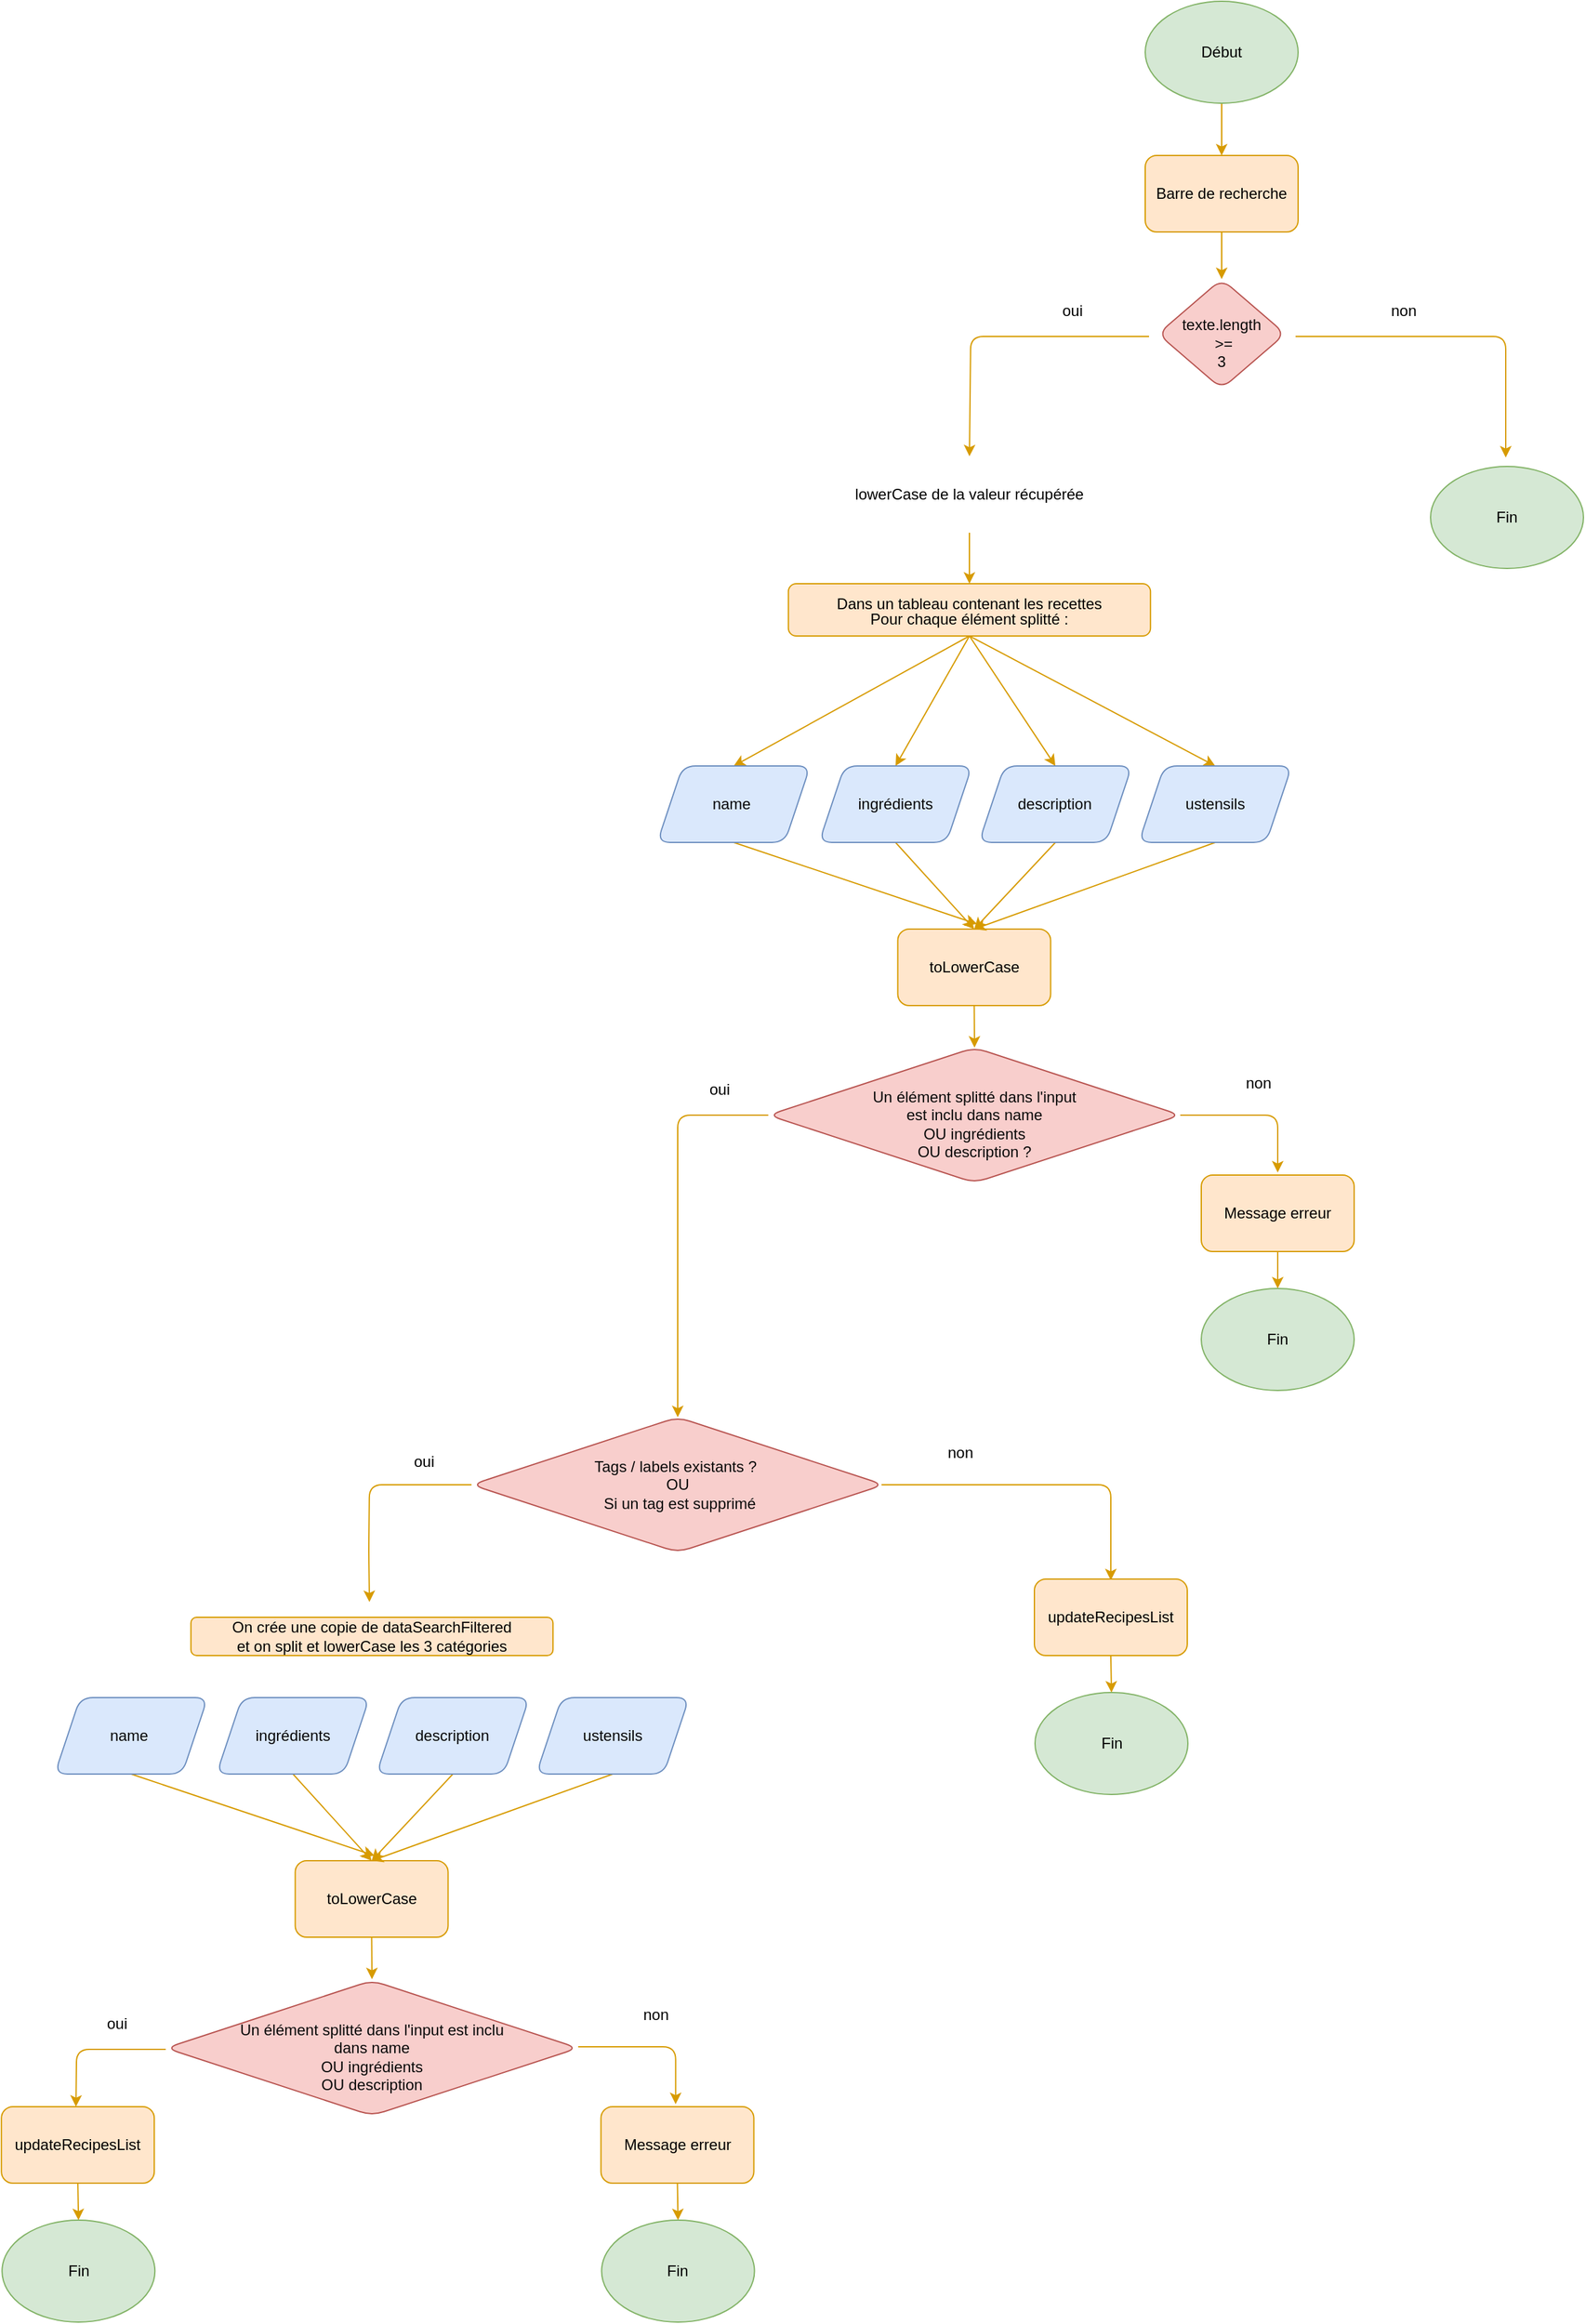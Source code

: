 <mxfile>
    <diagram id="NQIOjtHEV5vRsNlcfZZw" name="Page-1">
        <mxGraphModel dx="2023" dy="1059" grid="0" gridSize="10" guides="1" tooltips="1" connect="1" arrows="1" fold="1" page="0" pageScale="1" pageWidth="827" pageHeight="1169" background="#FFFFFF" math="0" shadow="0">
            <root>
                <mxCell id="0"/>
                <mxCell id="1" parent="0"/>
                <mxCell id="40" style="edgeStyle=none;html=1;exitX=1;exitY=0.5;exitDx=0;exitDy=0;entryX=0.5;entryY=0;entryDx=0;entryDy=0;rounded=1;fillColor=#ffe6cc;strokeColor=#d79b00;fontColor=#000000;" parent="1" edge="1">
                    <mxGeometry relative="1" as="geometry">
                        <Array as="points">
                            <mxPoint x="650" y="235"/>
                        </Array>
                        <mxPoint x="485" y="235" as="sourcePoint"/>
                        <mxPoint x="650" y="330" as="targetPoint"/>
                    </mxGeometry>
                </mxCell>
                <mxCell id="52" style="edgeStyle=none;html=1;exitX=0;exitY=0.5;exitDx=0;exitDy=0;entryX=0.5;entryY=0;entryDx=0;entryDy=0;rounded=1;fillColor=#ffe6cc;strokeColor=#d79b00;fontColor=#000000;" parent="1" target="99" edge="1">
                    <mxGeometry relative="1" as="geometry">
                        <Array as="points">
                            <mxPoint x="230" y="235"/>
                        </Array>
                        <mxPoint x="229" y="312" as="targetPoint"/>
                        <mxPoint x="370" y="235" as="sourcePoint"/>
                    </mxGeometry>
                </mxCell>
                <mxCell id="50" style="edgeStyle=none;html=1;exitX=1;exitY=0.5;exitDx=0;exitDy=0;entryX=0.5;entryY=0;entryDx=0;entryDy=0;rounded=1;fillColor=#ffe6cc;strokeColor=#d79b00;fontColor=#000000;" parent="1" edge="1">
                    <mxGeometry relative="1" as="geometry">
                        <Array as="points">
                            <mxPoint x="471" y="846"/>
                        </Array>
                        <mxPoint x="394.5" y="846" as="sourcePoint"/>
                        <mxPoint x="471" y="891" as="targetPoint"/>
                    </mxGeometry>
                </mxCell>
                <mxCell id="58" style="edgeStyle=none;html=1;exitX=0;exitY=0.5;exitDx=0;exitDy=0;entryX=0.5;entryY=0;entryDx=0;entryDy=0;rounded=1;fillColor=#ffe6cc;strokeColor=#d79b00;fontColor=#000000;" parent="1" target="118" edge="1">
                    <mxGeometry relative="1" as="geometry">
                        <Array as="points">
                            <mxPoint y="846"/>
                        </Array>
                        <mxPoint x="71.12" y="846" as="sourcePoint"/>
                        <mxPoint x="-6.38" y="891" as="targetPoint"/>
                    </mxGeometry>
                </mxCell>
                <mxCell id="113" style="edgeStyle=none;html=1;exitX=0.5;exitY=1;exitDx=0;exitDy=0;entryX=0.5;entryY=0;entryDx=0;entryDy=0;rounded=1;fillColor=#ffe6cc;strokeColor=#d79b00;fontColor=#000000;" parent="1" target="112" edge="1">
                    <mxGeometry relative="1" as="geometry">
                        <mxPoint x="471" y="951" as="sourcePoint"/>
                    </mxGeometry>
                </mxCell>
                <mxCell id="41" value="oui" style="text;html=1;strokeColor=#d79b00;fillColor=#ffe6cc;align=center;verticalAlign=middle;whiteSpace=wrap;rounded=1;fontColor=#000000;opacity=0;" parent="1" vertex="1">
                    <mxGeometry x="280" y="200" width="60" height="30" as="geometry"/>
                </mxCell>
                <mxCell id="42" value="non" style="text;html=1;strokeColor=#d79b00;fillColor=#ffe6cc;align=center;verticalAlign=middle;whiteSpace=wrap;rounded=1;fontColor=#000000;opacity=0;" parent="1" vertex="1">
                    <mxGeometry x="540" y="200" width="60" height="30" as="geometry"/>
                </mxCell>
                <mxCell id="48" value="oui" style="text;html=1;strokeColor=#d79b00;fillColor=#ffe6cc;align=center;verticalAlign=middle;whiteSpace=wrap;rounded=1;fontColor=#000000;opacity=0;" parent="1" vertex="1">
                    <mxGeometry x="2.62" y="811" width="60" height="30" as="geometry"/>
                </mxCell>
                <mxCell id="49" value="non" style="text;html=1;strokeColor=#d79b00;fillColor=#ffe6cc;align=center;verticalAlign=middle;whiteSpace=wrap;rounded=1;fontColor=#000000;opacity=0;" parent="1" vertex="1">
                    <mxGeometry x="426" y="806" width="60" height="30" as="geometry"/>
                </mxCell>
                <mxCell id="147" style="edgeStyle=none;html=1;exitX=0.5;exitY=1;exitDx=0;exitDy=0;entryX=0.5;entryY=0;entryDx=0;entryDy=0;rounded=1;fillColor=#ffe6cc;strokeColor=#d79b00;fontColor=#000000;" parent="1" source="55" target="102" edge="1">
                    <mxGeometry relative="1" as="geometry"/>
                </mxCell>
                <mxCell id="148" style="edgeStyle=none;html=1;exitX=0.5;exitY=1;exitDx=0;exitDy=0;entryX=0.5;entryY=0;entryDx=0;entryDy=0;rounded=1;fillColor=#ffe6cc;strokeColor=#d79b00;fontColor=#000000;" parent="1" source="55" target="103" edge="1">
                    <mxGeometry relative="1" as="geometry"/>
                </mxCell>
                <mxCell id="149" style="edgeStyle=none;html=1;exitX=0.5;exitY=1;exitDx=0;exitDy=0;entryX=0.5;entryY=0;entryDx=0;entryDy=0;rounded=1;fillColor=#ffe6cc;strokeColor=#d79b00;fontColor=#000000;" parent="1" source="55" target="104" edge="1">
                    <mxGeometry relative="1" as="geometry"/>
                </mxCell>
                <mxCell id="150" style="edgeStyle=none;html=1;exitX=0.5;exitY=1;exitDx=0;exitDy=0;entryX=0.5;entryY=0;entryDx=0;entryDy=0;rounded=1;fillColor=#ffe6cc;strokeColor=#d79b00;fontColor=#000000;" parent="1" source="55" target="105" edge="1">
                    <mxGeometry relative="1" as="geometry"/>
                </mxCell>
                <mxCell id="55" value="&lt;p style=&quot;line-height: 0%;&quot;&gt;&lt;span style=&quot;background-color: initial;&quot;&gt;Dans un tableau&amp;nbsp;contenant les recettes&lt;/span&gt;&lt;br&gt;&lt;/p&gt;&lt;p style=&quot;line-height: 0%;&quot;&gt;Pour chaque élément splitté :&lt;span style=&quot;background-color: initial;&quot;&gt;&lt;br&gt;&lt;/span&gt;&lt;/p&gt;" style="text;html=1;strokeColor=#d79b00;fillColor=#ffe6cc;align=center;verticalAlign=middle;whiteSpace=wrap;rounded=1;fontColor=#000000;" parent="1" vertex="1">
                    <mxGeometry x="86.88" y="429" width="284.25" height="41" as="geometry"/>
                </mxCell>
                <mxCell id="67" style="edgeStyle=none;html=1;exitX=1;exitY=0.5;exitDx=0;exitDy=0;rounded=1;fillColor=#ffe6cc;strokeColor=#d79b00;fontColor=#000000;" parent="1" edge="1">
                    <mxGeometry relative="1" as="geometry">
                        <Array as="points">
                            <mxPoint x="236.5" y="1136"/>
                            <mxPoint x="340" y="1136"/>
                        </Array>
                        <mxPoint x="160" y="1136" as="sourcePoint"/>
                        <mxPoint x="340" y="1211" as="targetPoint"/>
                    </mxGeometry>
                </mxCell>
                <mxCell id="68" style="edgeStyle=none;html=1;exitX=0;exitY=0.5;exitDx=0;exitDy=0;entryX=0.5;entryY=0;entryDx=0;entryDy=0;rounded=1;fillColor=#ffe6cc;strokeColor=#d79b00;fontColor=#000000;" parent="1" source="118" edge="1">
                    <mxGeometry relative="1" as="geometry">
                        <Array as="points">
                            <mxPoint x="-242" y="1136"/>
                            <mxPoint x="-242.5" y="1188"/>
                        </Array>
                        <mxPoint x="-160.37" y="1138" as="sourcePoint"/>
                        <mxPoint x="-242" y="1228" as="targetPoint"/>
                    </mxGeometry>
                </mxCell>
                <mxCell id="69" value="oui" style="text;html=1;strokeColor=#d79b00;fillColor=#ffe6cc;align=center;verticalAlign=middle;whiteSpace=wrap;rounded=1;fontColor=#000000;opacity=0;" parent="1" vertex="1">
                    <mxGeometry x="-228.87" y="1103" width="60" height="30" as="geometry"/>
                </mxCell>
                <mxCell id="70" value="non" style="text;html=1;strokeColor=#d79b00;fillColor=#ffe6cc;align=center;verticalAlign=middle;whiteSpace=wrap;rounded=1;fontColor=#000000;opacity=0;" parent="1" vertex="1">
                    <mxGeometry x="191.5" y="1096" width="60" height="30" as="geometry"/>
                </mxCell>
                <mxCell id="77" style="edgeStyle=none;html=1;exitX=1;exitY=0.5;exitDx=0;exitDy=0;entryX=0.5;entryY=0;entryDx=0;entryDy=0;rounded=1;fillColor=#ffe6cc;strokeColor=#d79b00;fontColor=#000000;" parent="1" edge="1">
                    <mxGeometry relative="1" as="geometry">
                        <Array as="points">
                            <mxPoint x="-1.63" y="1577"/>
                        </Array>
                        <mxPoint x="-78.13" y="1577" as="sourcePoint"/>
                        <mxPoint x="-1.63" y="1622" as="targetPoint"/>
                    </mxGeometry>
                </mxCell>
                <mxCell id="78" style="edgeStyle=none;html=1;exitX=0;exitY=0.5;exitDx=0;exitDy=0;entryX=0.5;entryY=0;entryDx=0;entryDy=0;rounded=1;fillColor=#ffe6cc;strokeColor=#d79b00;fontColor=#000000;" parent="1" edge="1">
                    <mxGeometry relative="1" as="geometry">
                        <Array as="points">
                            <mxPoint x="-471.89" y="1579"/>
                        </Array>
                        <mxPoint x="-401.89" y="1579" as="sourcePoint"/>
                        <mxPoint x="-472.39" y="1624" as="targetPoint"/>
                    </mxGeometry>
                </mxCell>
                <mxCell id="84" value="oui" style="text;html=1;strokeColor=#d79b00;fillColor=#ffe6cc;align=center;verticalAlign=middle;whiteSpace=wrap;rounded=1;fontColor=#000000;opacity=0;" parent="1" vertex="1">
                    <mxGeometry x="-470.39" y="1544" width="60" height="30" as="geometry"/>
                </mxCell>
                <mxCell id="85" value="non" style="text;html=1;strokeColor=#d79b00;fillColor=#ffe6cc;align=center;verticalAlign=middle;whiteSpace=wrap;rounded=1;fontColor=#000000;opacity=0;" parent="1" vertex="1">
                    <mxGeometry x="-46.63" y="1537" width="60" height="30" as="geometry"/>
                </mxCell>
                <mxCell id="86" value="On crée une copie de&amp;nbsp;dataSearchFiltered&lt;br&gt;et on split et lowerCase les 3 catégories" style="text;html=1;strokeColor=#d79b00;fillColor=#ffe6cc;align=center;verticalAlign=middle;whiteSpace=wrap;rounded=1;fontColor=#000000;" parent="1" vertex="1">
                    <mxGeometry x="-382.13" y="1240" width="284.25" height="30" as="geometry"/>
                </mxCell>
                <mxCell id="144" style="edgeStyle=none;html=1;exitX=0.5;exitY=1;exitDx=0;exitDy=0;entryX=0.5;entryY=0;entryDx=0;entryDy=0;rounded=1;fillColor=#ffe6cc;strokeColor=#d79b00;fontColor=#000000;" parent="1" source="94" target="96" edge="1">
                    <mxGeometry relative="1" as="geometry"/>
                </mxCell>
                <mxCell id="94" value="Début" style="ellipse;whiteSpace=wrap;html=1;rounded=1;fillColor=#d5e8d4;strokeColor=#82b366;fontColor=#000000;" parent="1" vertex="1">
                    <mxGeometry x="367" y="-28" width="120" height="80" as="geometry"/>
                </mxCell>
                <mxCell id="143" style="edgeStyle=none;html=1;exitX=0.5;exitY=1;exitDx=0;exitDy=0;entryX=0.5;entryY=0;entryDx=0;entryDy=0;rounded=1;fillColor=#ffe6cc;strokeColor=#d79b00;fontColor=#000000;" parent="1" source="96" target="97" edge="1">
                    <mxGeometry relative="1" as="geometry"/>
                </mxCell>
                <mxCell id="96" value="Barre de recherche" style="rounded=1;whiteSpace=wrap;html=1;fillColor=#ffe6cc;strokeColor=#d79b00;fontColor=#000000;" parent="1" vertex="1">
                    <mxGeometry x="367" y="93" width="120" height="60" as="geometry"/>
                </mxCell>
                <mxCell id="97" value="&lt;br&gt;texte.length&lt;br&gt;&amp;nbsp;&amp;gt;= &lt;br&gt;3" style="rhombus;whiteSpace=wrap;html=1;rounded=1;fillColor=#f8cecc;strokeColor=#b85450;fontColor=#0A0A0A;" parent="1" vertex="1">
                    <mxGeometry x="377" y="190" width="100" height="86" as="geometry"/>
                </mxCell>
                <mxCell id="98" value="Fin" style="ellipse;whiteSpace=wrap;html=1;rounded=1;fillColor=#d5e8d4;strokeColor=#82b366;fontColor=#000000;" parent="1" vertex="1">
                    <mxGeometry x="591" y="337" width="120" height="80" as="geometry"/>
                </mxCell>
                <mxCell id="145" style="edgeStyle=none;html=1;exitX=0.5;exitY=1;exitDx=0;exitDy=0;entryX=0.5;entryY=0;entryDx=0;entryDy=0;rounded=1;fillColor=#ffe6cc;strokeColor=#d79b00;fontColor=#000000;" parent="1" source="99" target="55" edge="1">
                    <mxGeometry relative="1" as="geometry"/>
                </mxCell>
                <mxCell id="99" value="lowerCase de la valeur récupérée" style="rounded=1;whiteSpace=wrap;html=1;fillColor=#ffe6cc;strokeColor=#d79b00;fontColor=#000000;opacity=0;" parent="1" vertex="1">
                    <mxGeometry x="115.01" y="329" width="228" height="60" as="geometry"/>
                </mxCell>
                <mxCell id="114" style="edgeStyle=none;html=1;exitX=0.5;exitY=1;exitDx=0;exitDy=0;entryX=0.5;entryY=0;entryDx=0;entryDy=0;rounded=1;fillColor=#ffe6cc;strokeColor=#d79b00;fontColor=#000000;" parent="1" source="100" target="111" edge="1">
                    <mxGeometry relative="1" as="geometry"/>
                </mxCell>
                <mxCell id="100" value="toLowerCase" style="rounded=1;whiteSpace=wrap;html=1;fillColor=#ffe6cc;strokeColor=#d79b00;fontColor=#000000;" parent="1" vertex="1">
                    <mxGeometry x="172.75" y="700" width="120" height="60" as="geometry"/>
                </mxCell>
                <mxCell id="110" style="edgeStyle=none;html=1;exitX=0.5;exitY=1;exitDx=0;exitDy=0;rounded=1;fillColor=#ffe6cc;strokeColor=#d79b00;fontColor=#000000;" parent="1" source="102" edge="1">
                    <mxGeometry relative="1" as="geometry">
                        <mxPoint x="235" y="696" as="targetPoint"/>
                    </mxGeometry>
                </mxCell>
                <mxCell id="102" value="name&amp;nbsp;" style="shape=parallelogram;perimeter=parallelogramPerimeter;whiteSpace=wrap;html=1;fixedSize=1;rounded=1;fillColor=#dae8fc;strokeColor=#6c8ebf;fontColor=#080808;" parent="1" vertex="1">
                    <mxGeometry x="-16.01" y="572" width="120" height="60" as="geometry"/>
                </mxCell>
                <mxCell id="109" style="edgeStyle=none;html=1;exitX=0.5;exitY=1;exitDx=0;exitDy=0;entryX=0.5;entryY=0;entryDx=0;entryDy=0;rounded=1;fillColor=#ffe6cc;strokeColor=#d79b00;fontColor=#000000;" parent="1" source="103" target="100" edge="1">
                    <mxGeometry relative="1" as="geometry"/>
                </mxCell>
                <mxCell id="103" value="ingrédients" style="shape=parallelogram;perimeter=parallelogramPerimeter;whiteSpace=wrap;html=1;fixedSize=1;rounded=1;fillColor=#dae8fc;strokeColor=#6c8ebf;fontColor=#080808;" parent="1" vertex="1">
                    <mxGeometry x="110.99" y="572" width="120" height="60" as="geometry"/>
                </mxCell>
                <mxCell id="107" style="edgeStyle=none;html=1;exitX=0.5;exitY=1;exitDx=0;exitDy=0;entryX=0.5;entryY=0;entryDx=0;entryDy=0;rounded=1;fillColor=#ffe6cc;strokeColor=#d79b00;fontColor=#000000;" parent="1" source="104" target="100" edge="1">
                    <mxGeometry relative="1" as="geometry"/>
                </mxCell>
                <mxCell id="104" value="description" style="shape=parallelogram;perimeter=parallelogramPerimeter;whiteSpace=wrap;html=1;fixedSize=1;rounded=1;fillColor=#dae8fc;strokeColor=#6c8ebf;fontColor=#080808;" parent="1" vertex="1">
                    <mxGeometry x="236.49" y="572" width="120" height="60" as="geometry"/>
                </mxCell>
                <mxCell id="106" style="edgeStyle=none;html=1;exitX=0.5;exitY=1;exitDx=0;exitDy=0;entryX=0.5;entryY=0;entryDx=0;entryDy=0;rounded=1;fillColor=#ffe6cc;strokeColor=#d79b00;fontColor=#000000;" parent="1" source="105" target="100" edge="1">
                    <mxGeometry relative="1" as="geometry"/>
                </mxCell>
                <mxCell id="105" value="ustensils" style="shape=parallelogram;perimeter=parallelogramPerimeter;whiteSpace=wrap;html=1;fixedSize=1;rounded=1;fillColor=#dae8fc;strokeColor=#6c8ebf;fontColor=#080808;" parent="1" vertex="1">
                    <mxGeometry x="361.99" y="572" width="120" height="60" as="geometry"/>
                </mxCell>
                <mxCell id="111" value="&lt;br&gt;Un élément splitté dans l'input&lt;br&gt;est inclu dans name&lt;br&gt;OU ingrédients&lt;br&gt;OU description ?&lt;br&gt;" style="rhombus;whiteSpace=wrap;html=1;rounded=1;fillColor=#f8cecc;strokeColor=#b85450;fontColor=#0A0A0A;" parent="1" vertex="1">
                    <mxGeometry x="71.12" y="793" width="323.76" height="106" as="geometry"/>
                </mxCell>
                <mxCell id="112" value="Fin" style="ellipse;whiteSpace=wrap;html=1;rounded=1;fillColor=#d5e8d4;strokeColor=#82b366;fontColor=#000000;" parent="1" vertex="1">
                    <mxGeometry x="411" y="982" width="120" height="80" as="geometry"/>
                </mxCell>
                <mxCell id="115" value="Message erreur" style="rounded=1;whiteSpace=wrap;html=1;fillColor=#ffe6cc;strokeColor=#d79b00;fontColor=#000000;" parent="1" vertex="1">
                    <mxGeometry x="411" y="893" width="120" height="60" as="geometry"/>
                </mxCell>
                <mxCell id="118" value="Tags / labels existants ?&amp;nbsp;&lt;br&gt;OU&lt;br&gt;&amp;nbsp;Si un tag est supprimé" style="rhombus;whiteSpace=wrap;html=1;rounded=1;fillColor=#f8cecc;strokeColor=#b85450;fontColor=#0A0A0A;" parent="1" vertex="1">
                    <mxGeometry x="-161.87" y="1083" width="323.76" height="106" as="geometry"/>
                </mxCell>
                <mxCell id="124" style="edgeStyle=none;html=1;exitX=0.5;exitY=1;exitDx=0;exitDy=0;entryX=0.5;entryY=0;entryDx=0;entryDy=0;rounded=1;fillColor=#ffe6cc;strokeColor=#d79b00;fontColor=#000000;" parent="1" source="122" target="123" edge="1">
                    <mxGeometry relative="1" as="geometry"/>
                </mxCell>
                <mxCell id="122" value="updateRecipesList" style="rounded=1;whiteSpace=wrap;html=1;fillColor=#ffe6cc;strokeColor=#d79b00;fontColor=#000000;" parent="1" vertex="1">
                    <mxGeometry x="280" y="1210" width="120" height="60" as="geometry"/>
                </mxCell>
                <mxCell id="123" value="Fin" style="ellipse;whiteSpace=wrap;html=1;rounded=1;fillColor=#d5e8d4;strokeColor=#82b366;fontColor=#000000;" parent="1" vertex="1">
                    <mxGeometry x="280.5" y="1299" width="120" height="80" as="geometry"/>
                </mxCell>
                <mxCell id="125" style="edgeStyle=none;html=1;exitX=0.5;exitY=1;exitDx=0;exitDy=0;entryX=0.5;entryY=0;entryDx=0;entryDy=0;rounded=1;fillColor=#ffe6cc;strokeColor=#d79b00;fontColor=#000000;" parent="1" source="126" edge="1">
                    <mxGeometry relative="1" as="geometry">
                        <mxPoint x="-240" y="1524" as="targetPoint"/>
                    </mxGeometry>
                </mxCell>
                <mxCell id="126" value="toLowerCase" style="rounded=1;whiteSpace=wrap;html=1;fillColor=#ffe6cc;strokeColor=#d79b00;fontColor=#000000;" parent="1" vertex="1">
                    <mxGeometry x="-300.25" y="1431" width="120" height="60" as="geometry"/>
                </mxCell>
                <mxCell id="127" style="edgeStyle=none;html=1;exitX=0.5;exitY=1;exitDx=0;exitDy=0;rounded=1;fillColor=#ffe6cc;strokeColor=#d79b00;fontColor=#000000;" parent="1" source="128" edge="1">
                    <mxGeometry relative="1" as="geometry">
                        <mxPoint x="-238" y="1427" as="targetPoint"/>
                    </mxGeometry>
                </mxCell>
                <mxCell id="128" value="name&amp;nbsp;" style="shape=parallelogram;perimeter=parallelogramPerimeter;whiteSpace=wrap;html=1;fixedSize=1;rounded=1;fillColor=#dae8fc;strokeColor=#6c8ebf;fontColor=#080808;" parent="1" vertex="1">
                    <mxGeometry x="-489.01" y="1303" width="120" height="60" as="geometry"/>
                </mxCell>
                <mxCell id="129" style="edgeStyle=none;html=1;exitX=0.5;exitY=1;exitDx=0;exitDy=0;entryX=0.5;entryY=0;entryDx=0;entryDy=0;rounded=1;fillColor=#ffe6cc;strokeColor=#d79b00;fontColor=#000000;" parent="1" source="130" target="126" edge="1">
                    <mxGeometry relative="1" as="geometry"/>
                </mxCell>
                <mxCell id="130" value="ingrédients" style="shape=parallelogram;perimeter=parallelogramPerimeter;whiteSpace=wrap;html=1;fixedSize=1;rounded=1;fillColor=#dae8fc;strokeColor=#6c8ebf;fontColor=#080808;" parent="1" vertex="1">
                    <mxGeometry x="-362.01" y="1303" width="120" height="60" as="geometry"/>
                </mxCell>
                <mxCell id="131" style="edgeStyle=none;html=1;exitX=0.5;exitY=1;exitDx=0;exitDy=0;entryX=0.5;entryY=0;entryDx=0;entryDy=0;rounded=1;fillColor=#ffe6cc;strokeColor=#d79b00;fontColor=#000000;" parent="1" source="132" target="126" edge="1">
                    <mxGeometry relative="1" as="geometry"/>
                </mxCell>
                <mxCell id="132" value="description" style="shape=parallelogram;perimeter=parallelogramPerimeter;whiteSpace=wrap;html=1;fixedSize=1;rounded=1;fillColor=#dae8fc;strokeColor=#6c8ebf;fontColor=#080808;" parent="1" vertex="1">
                    <mxGeometry x="-236.51" y="1303" width="120" height="60" as="geometry"/>
                </mxCell>
                <mxCell id="133" style="edgeStyle=none;html=1;exitX=0.5;exitY=1;exitDx=0;exitDy=0;entryX=0.5;entryY=0;entryDx=0;entryDy=0;rounded=1;fillColor=#ffe6cc;strokeColor=#d79b00;fontColor=#000000;" parent="1" source="134" target="126" edge="1">
                    <mxGeometry relative="1" as="geometry"/>
                </mxCell>
                <mxCell id="134" value="ustensils" style="shape=parallelogram;perimeter=parallelogramPerimeter;whiteSpace=wrap;html=1;fixedSize=1;rounded=1;fillColor=#dae8fc;strokeColor=#6c8ebf;fontColor=#080808;" parent="1" vertex="1">
                    <mxGeometry x="-111.01" y="1303" width="120" height="60" as="geometry"/>
                </mxCell>
                <mxCell id="135" value="&lt;br&gt;Un élément splitté dans l'input est inclu &lt;br&gt;dans name &lt;br&gt;OU ingrédients &lt;br&gt;OU description" style="rhombus;whiteSpace=wrap;html=1;rounded=1;fillColor=#f8cecc;strokeColor=#b85450;fontColor=#0A0A0A;" parent="1" vertex="1">
                    <mxGeometry x="-401.89" y="1525" width="323.76" height="106" as="geometry"/>
                </mxCell>
                <mxCell id="137" style="edgeStyle=none;html=1;exitX=0.5;exitY=1;exitDx=0;exitDy=0;entryX=0.5;entryY=0;entryDx=0;entryDy=0;rounded=1;fillColor=#ffe6cc;strokeColor=#d79b00;fontColor=#000000;" parent="1" source="138" target="139" edge="1">
                    <mxGeometry relative="1" as="geometry"/>
                </mxCell>
                <mxCell id="138" value="updateRecipesList" style="rounded=1;whiteSpace=wrap;html=1;fillColor=#ffe6cc;strokeColor=#d79b00;fontColor=#000000;" parent="1" vertex="1">
                    <mxGeometry x="-530.89" y="1624" width="120" height="60" as="geometry"/>
                </mxCell>
                <mxCell id="139" value="Fin" style="ellipse;whiteSpace=wrap;html=1;rounded=1;fillColor=#d5e8d4;strokeColor=#82b366;fontColor=#000000;" parent="1" vertex="1">
                    <mxGeometry x="-530.39" y="1713" width="120" height="80" as="geometry"/>
                </mxCell>
                <mxCell id="140" style="edgeStyle=none;html=1;exitX=0.5;exitY=1;exitDx=0;exitDy=0;entryX=0.5;entryY=0;entryDx=0;entryDy=0;rounded=1;fillColor=#ffe6cc;strokeColor=#d79b00;fontColor=#000000;" parent="1" source="141" target="142" edge="1">
                    <mxGeometry relative="1" as="geometry"/>
                </mxCell>
                <mxCell id="141" value="Message erreur" style="rounded=1;whiteSpace=wrap;html=1;fillColor=#ffe6cc;strokeColor=#d79b00;fontColor=#000000;" parent="1" vertex="1">
                    <mxGeometry x="-60.24" y="1624" width="120" height="60" as="geometry"/>
                </mxCell>
                <mxCell id="142" value="Fin" style="ellipse;whiteSpace=wrap;html=1;rounded=1;fillColor=#d5e8d4;strokeColor=#82b366;fontColor=#000000;" parent="1" vertex="1">
                    <mxGeometry x="-59.74" y="1713" width="120" height="80" as="geometry"/>
                </mxCell>
            </root>
        </mxGraphModel>
    </diagram>
</mxfile>